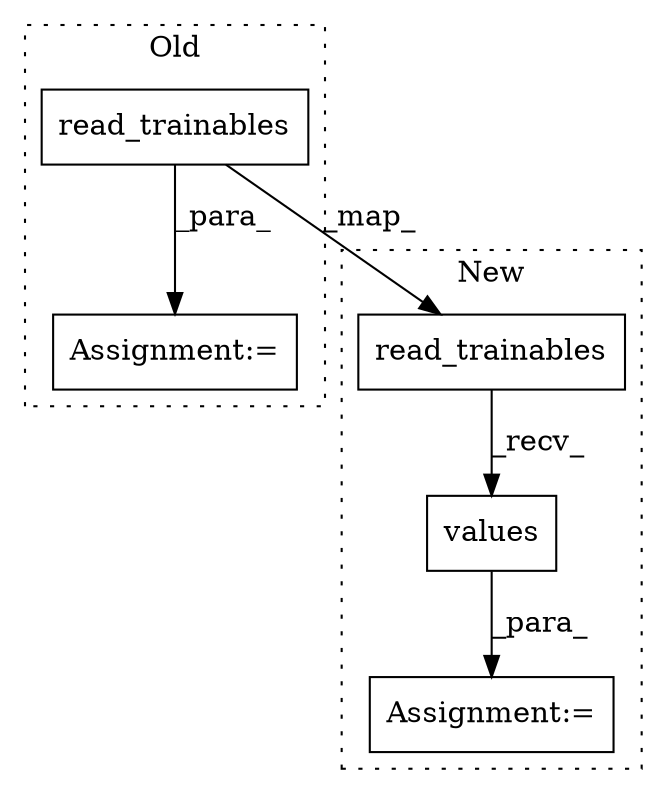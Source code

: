 digraph G {
subgraph cluster0 {
1 [label="read_trainables" a="32" s="1288" l="17" shape="box"];
4 [label="Assignment:=" a="7" s="1285" l="1" shape="box"];
label = "Old";
style="dotted";
}
subgraph cluster1 {
2 [label="read_trainables" a="32" s="1480" l="17" shape="box"];
3 [label="values" a="32" s="1498" l="8" shape="box"];
5 [label="Assignment:=" a="7" s="1471" l="44" shape="box"];
label = "New";
style="dotted";
}
1 -> 4 [label="_para_"];
1 -> 2 [label="_map_"];
2 -> 3 [label="_recv_"];
3 -> 5 [label="_para_"];
}
